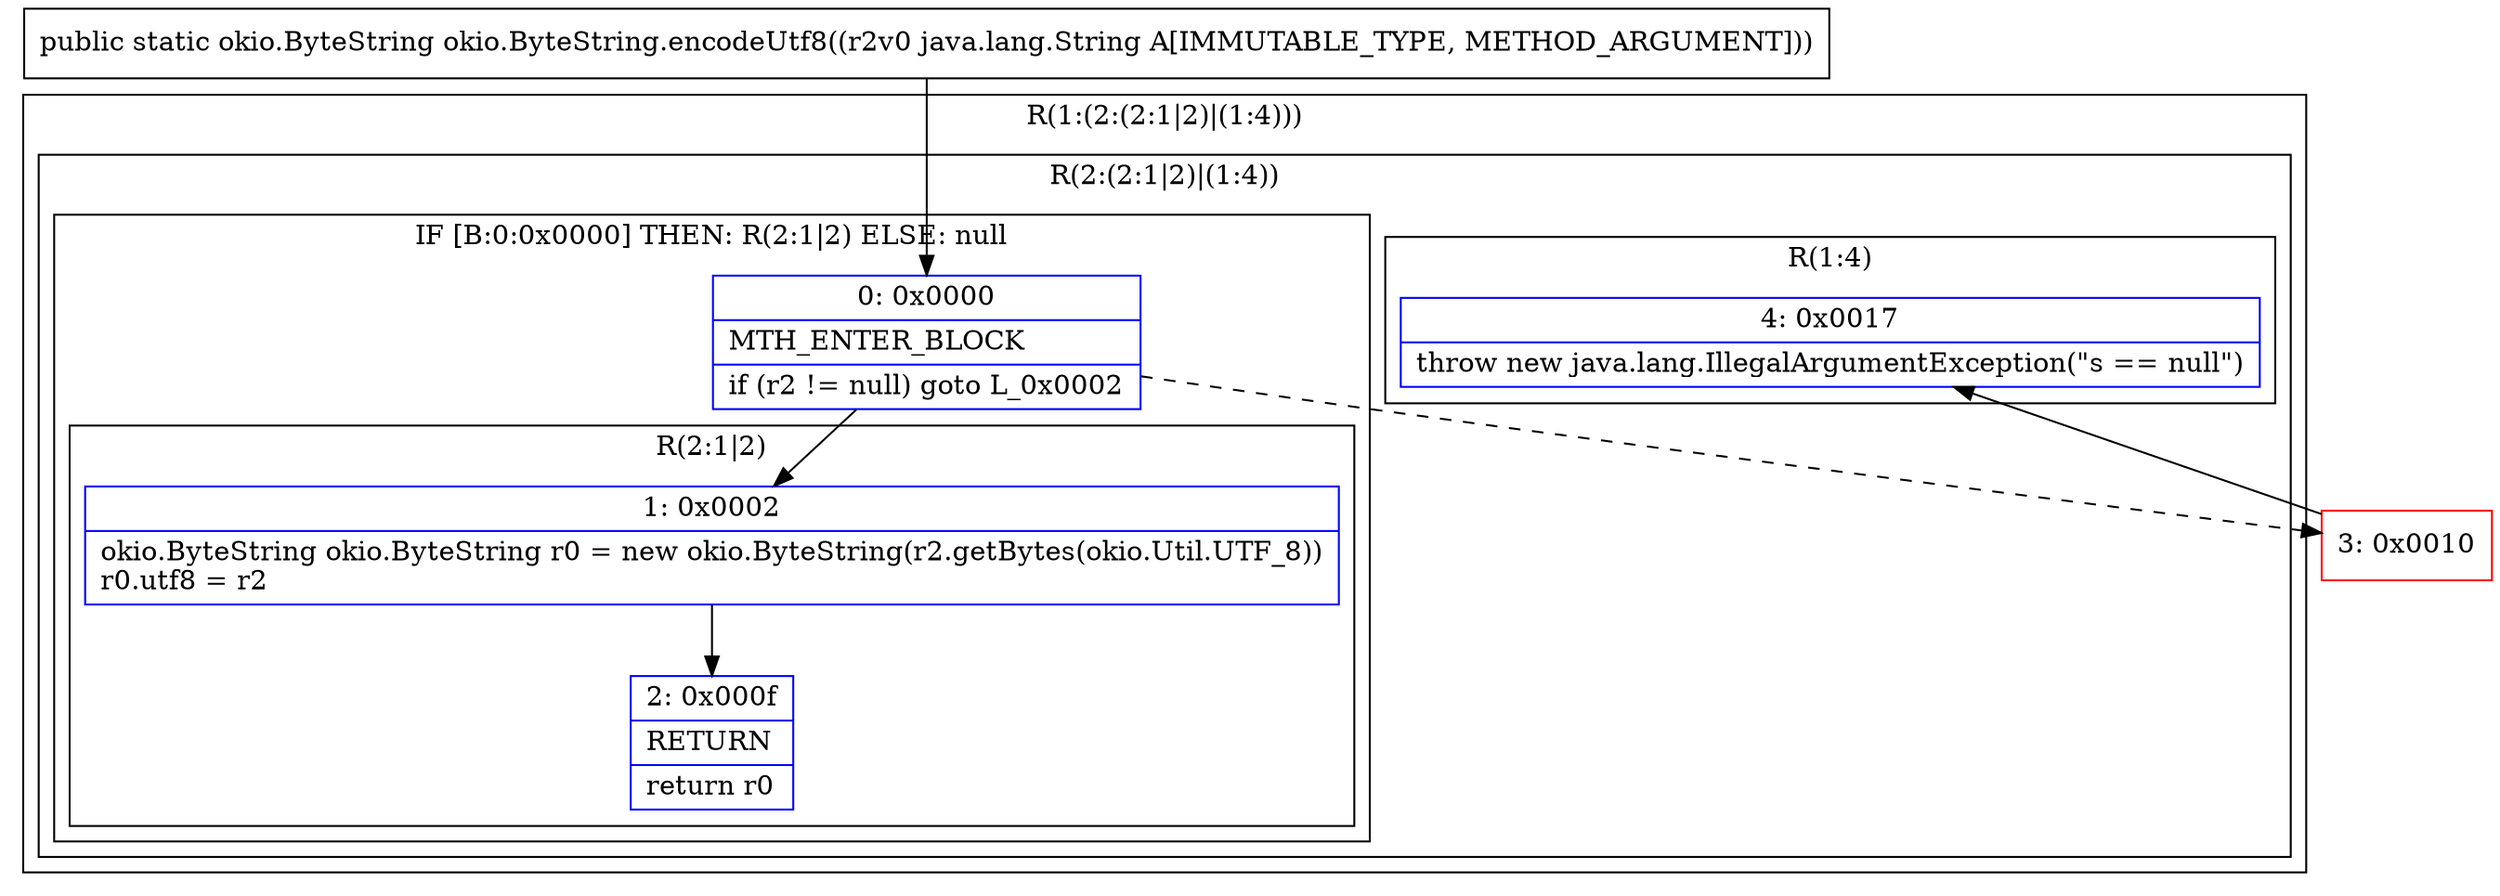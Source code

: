 digraph "CFG forokio.ByteString.encodeUtf8(Ljava\/lang\/String;)Lokio\/ByteString;" {
subgraph cluster_Region_81608969 {
label = "R(1:(2:(2:1|2)|(1:4)))";
node [shape=record,color=blue];
subgraph cluster_Region_1155300105 {
label = "R(2:(2:1|2)|(1:4))";
node [shape=record,color=blue];
subgraph cluster_IfRegion_1559546983 {
label = "IF [B:0:0x0000] THEN: R(2:1|2) ELSE: null";
node [shape=record,color=blue];
Node_0 [shape=record,label="{0\:\ 0x0000|MTH_ENTER_BLOCK\l|if (r2 != null) goto L_0x0002\l}"];
subgraph cluster_Region_1564393667 {
label = "R(2:1|2)";
node [shape=record,color=blue];
Node_1 [shape=record,label="{1\:\ 0x0002|okio.ByteString okio.ByteString r0 = new okio.ByteString(r2.getBytes(okio.Util.UTF_8))\lr0.utf8 = r2\l}"];
Node_2 [shape=record,label="{2\:\ 0x000f|RETURN\l|return r0\l}"];
}
}
subgraph cluster_Region_1664942677 {
label = "R(1:4)";
node [shape=record,color=blue];
Node_4 [shape=record,label="{4\:\ 0x0017|throw new java.lang.IllegalArgumentException(\"s == null\")\l}"];
}
}
}
Node_3 [shape=record,color=red,label="{3\:\ 0x0010}"];
MethodNode[shape=record,label="{public static okio.ByteString okio.ByteString.encodeUtf8((r2v0 java.lang.String A[IMMUTABLE_TYPE, METHOD_ARGUMENT])) }"];
MethodNode -> Node_0;
Node_0 -> Node_1;
Node_0 -> Node_3[style=dashed];
Node_1 -> Node_2;
Node_3 -> Node_4;
}

